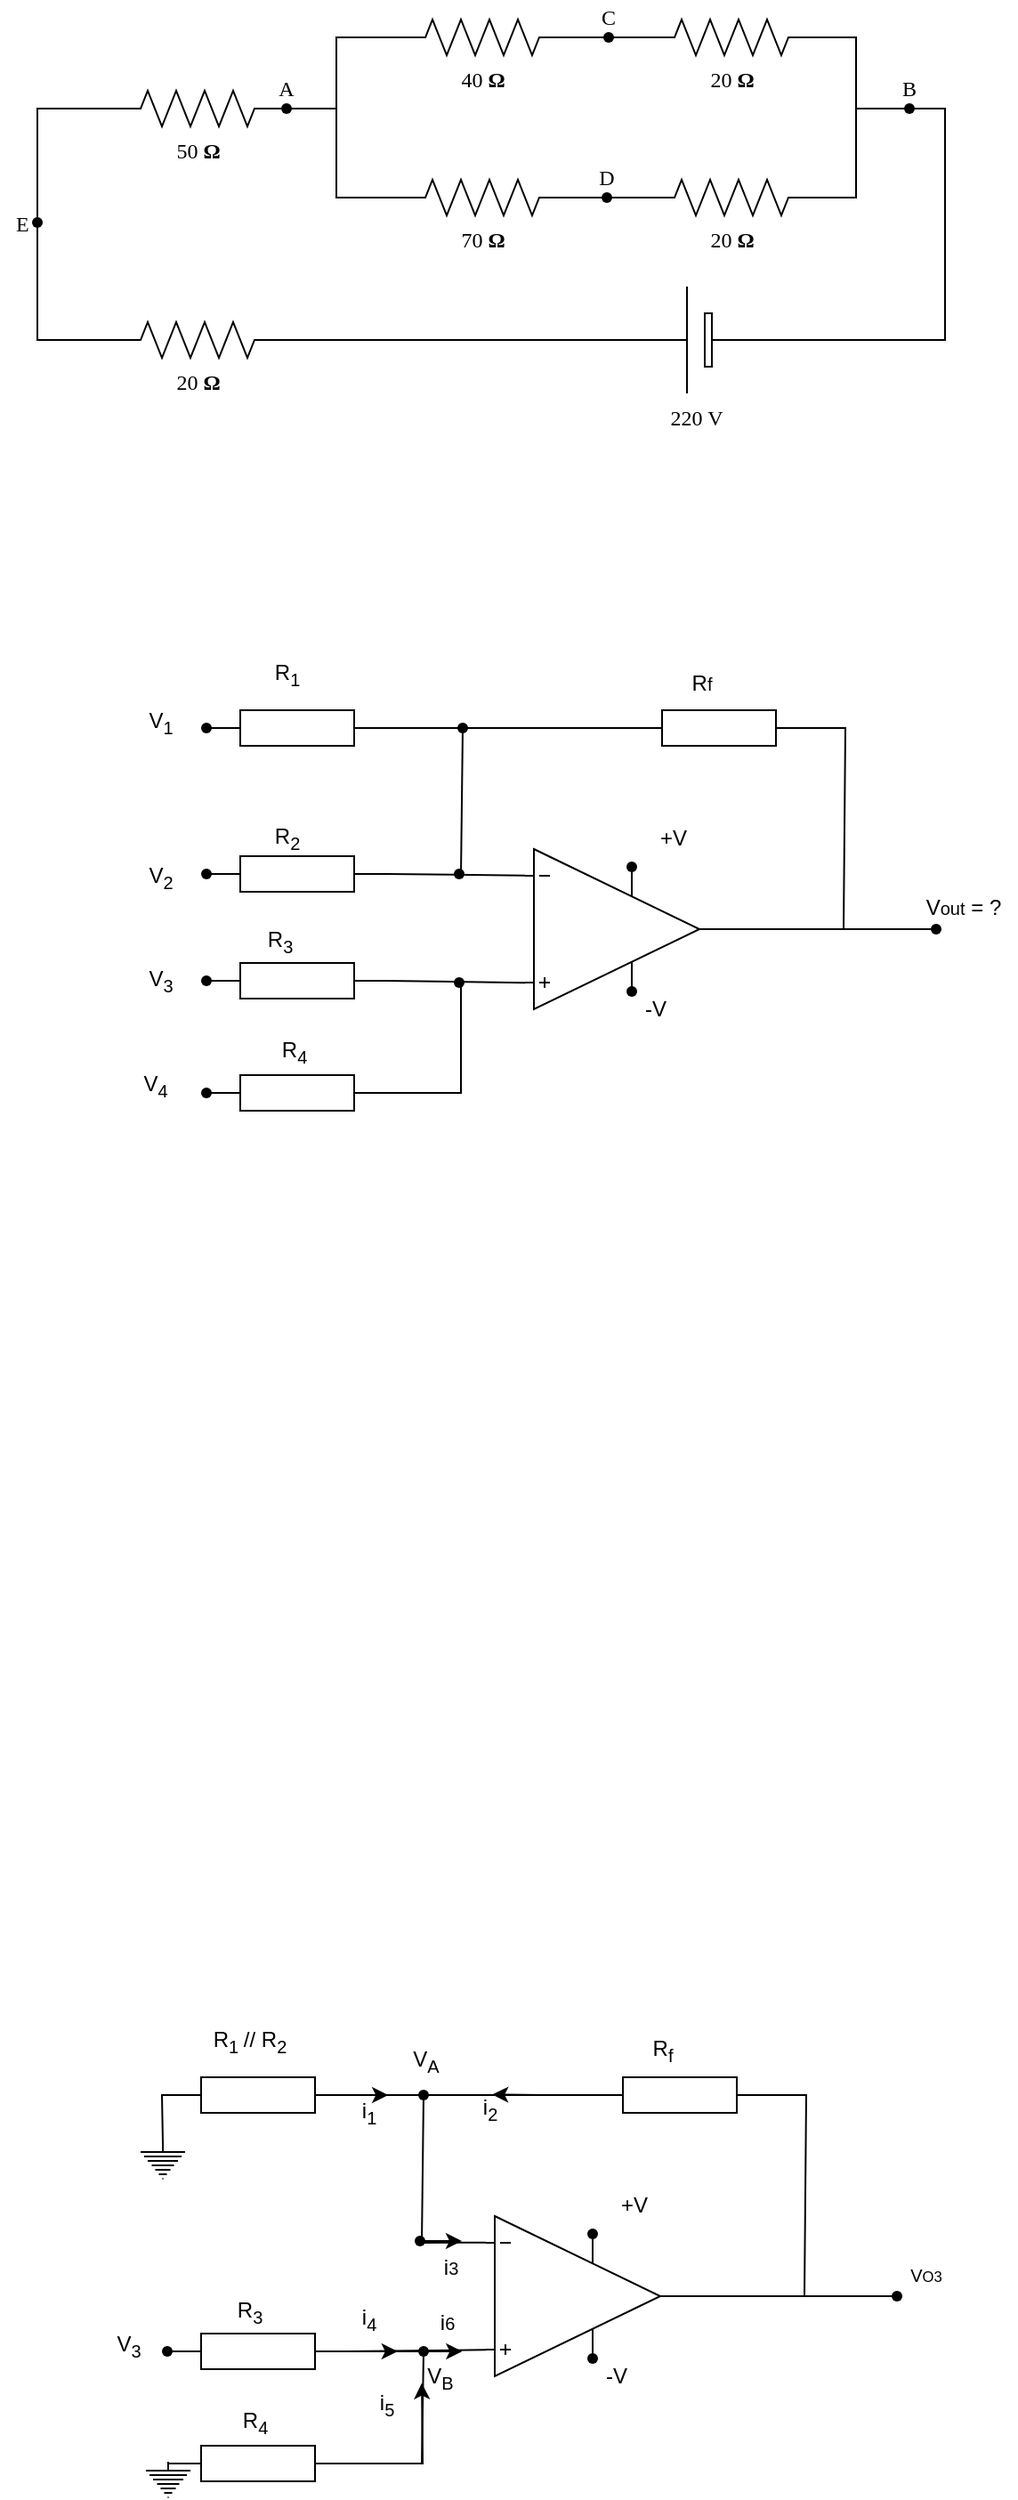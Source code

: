 <mxfile version="26.3.0">
  <diagram name="Page-1" id="7e0a89b8-554c-2b80-1dc8-d5c74ca68de4">
    <mxGraphModel dx="941" dy="585" grid="0" gridSize="10" guides="1" tooltips="1" connect="1" arrows="1" fold="1" page="0" pageScale="1" pageWidth="1100" pageHeight="850" background="none" math="0" shadow="0">
      <root>
        <mxCell id="0" />
        <mxCell id="1" parent="0" />
        <mxCell id="1cb643a89b7d889d-12" style="edgeStyle=orthogonalEdgeStyle;rounded=0;html=1;exitPerimeter=0;entryX=0;entryY=0.5;entryPerimeter=0;labelBackgroundColor=none;startArrow=none;startFill=0;startSize=5;endArrow=none;endFill=0;endSize=5;jettySize=auto;orthogonalLoop=1;strokeWidth=1;fontFamily=Verdana;fontSize=12;" parent="1" source="VuVPS5KJBOoQBnHny8Ev-2" target="1cb643a89b7d889d-2" edge="1">
          <mxGeometry relative="1" as="geometry" />
        </mxCell>
        <mxCell id="1cb643a89b7d889d-1" value="40&amp;nbsp;&lt;b&gt;Ω&lt;/b&gt;" style="verticalLabelPosition=bottom;shadow=0;dashed=0;align=center;html=1;verticalAlign=top;strokeWidth=1;shape=mxgraph.electrical.resistors.resistor_2;rounded=1;comic=0;labelBackgroundColor=none;fontFamily=Verdana;fontSize=12" parent="1" vertex="1">
          <mxGeometry x="322" y="120" width="100" height="20" as="geometry" />
        </mxCell>
        <mxCell id="1cb643a89b7d889d-15" style="edgeStyle=orthogonalEdgeStyle;rounded=0;html=1;exitX=1;exitY=0.5;exitPerimeter=0;labelBackgroundColor=none;startArrow=none;startFill=0;startSize=5;endArrow=none;endFill=0;endSize=5;jettySize=auto;orthogonalLoop=1;strokeWidth=1;fontFamily=Verdana;fontSize=12;" parent="1" source="1cb643a89b7d889d-2" target="VuVPS5KJBOoQBnHny8Ev-1" edge="1">
          <mxGeometry relative="1" as="geometry">
            <mxPoint x="612" y="170" as="targetPoint" />
            <Array as="points">
              <mxPoint x="582" y="130" />
              <mxPoint x="582" y="170" />
            </Array>
          </mxGeometry>
        </mxCell>
        <mxCell id="1cb643a89b7d889d-2" value="20&amp;nbsp;&lt;b&gt;Ω&lt;/b&gt;" style="verticalLabelPosition=bottom;shadow=0;dashed=0;align=center;html=1;verticalAlign=top;strokeWidth=1;shape=mxgraph.electrical.resistors.resistor_2;rounded=1;comic=0;labelBackgroundColor=none;fontFamily=Verdana;fontSize=12" parent="1" vertex="1">
          <mxGeometry x="462" y="120" width="100" height="20" as="geometry" />
        </mxCell>
        <mxCell id="1cb643a89b7d889d-13" style="edgeStyle=orthogonalEdgeStyle;rounded=0;html=1;exitX=1;exitY=0.5;exitPerimeter=0;labelBackgroundColor=none;startArrow=none;startFill=0;startSize=5;endArrow=none;endFill=0;endSize=5;jettySize=auto;orthogonalLoop=1;strokeWidth=1;fontFamily=Verdana;fontSize=12" parent="1" source="1cb643a89b7d889d-3" target="VuVPS5KJBOoQBnHny8Ev-8" edge="1">
          <mxGeometry relative="1" as="geometry" />
        </mxCell>
        <mxCell id="1cb643a89b7d889d-3" value="70&amp;nbsp;&lt;b&gt;Ω&lt;/b&gt;" style="verticalLabelPosition=bottom;shadow=0;dashed=0;align=center;html=1;verticalAlign=top;strokeWidth=1;shape=mxgraph.electrical.resistors.resistor_2;rounded=1;comic=0;labelBackgroundColor=none;fontFamily=Verdana;fontSize=12" parent="1" vertex="1">
          <mxGeometry x="322" y="210" width="100" height="20" as="geometry" />
        </mxCell>
        <mxCell id="1cb643a89b7d889d-14" style="edgeStyle=orthogonalEdgeStyle;rounded=0;html=1;exitX=1;exitY=0.5;exitPerimeter=0;labelBackgroundColor=none;startArrow=none;startFill=0;startSize=5;endArrow=none;endFill=0;endSize=5;jettySize=auto;orthogonalLoop=1;strokeWidth=1;fontFamily=Verdana;fontSize=12;" parent="1" source="1cb643a89b7d889d-4" target="VuVPS5KJBOoQBnHny8Ev-1" edge="1">
          <mxGeometry relative="1" as="geometry">
            <mxPoint x="670" y="180" as="targetPoint" />
            <Array as="points">
              <mxPoint x="582" y="220" />
              <mxPoint x="582" y="170" />
            </Array>
          </mxGeometry>
        </mxCell>
        <mxCell id="1cb643a89b7d889d-4" value="20&amp;nbsp;&lt;b&gt;Ω&lt;/b&gt;" style="verticalLabelPosition=bottom;shadow=0;dashed=0;align=center;html=1;verticalAlign=top;strokeWidth=1;shape=mxgraph.electrical.resistors.resistor_2;rounded=1;comic=0;labelBackgroundColor=none;fontFamily=Verdana;fontSize=12" parent="1" vertex="1">
          <mxGeometry x="462" y="210" width="100" height="20" as="geometry" />
        </mxCell>
        <mxCell id="1cb643a89b7d889d-10" style="edgeStyle=orthogonalEdgeStyle;rounded=0;html=1;entryX=0;entryY=0.5;entryPerimeter=0;labelBackgroundColor=none;startArrow=none;startFill=0;startSize=5;endArrow=none;endFill=0;endSize=5;jettySize=auto;orthogonalLoop=1;strokeWidth=1;fontFamily=Verdana;fontSize=12" parent="1" source="VuVPS5KJBOoQBnHny8Ev-4" target="1cb643a89b7d889d-1" edge="1">
          <mxGeometry relative="1" as="geometry">
            <Array as="points">
              <mxPoint x="290" y="170" />
              <mxPoint x="290" y="130" />
            </Array>
          </mxGeometry>
        </mxCell>
        <mxCell id="1cb643a89b7d889d-11" style="edgeStyle=orthogonalEdgeStyle;rounded=0;html=1;entryX=0;entryY=0.5;entryPerimeter=0;labelBackgroundColor=none;startArrow=none;startFill=0;startSize=5;endArrow=none;endFill=0;endSize=5;jettySize=auto;orthogonalLoop=1;strokeWidth=1;fontFamily=Verdana;fontSize=12;" parent="1" source="VuVPS5KJBOoQBnHny8Ev-4" target="1cb643a89b7d889d-3" edge="1">
          <mxGeometry relative="1" as="geometry">
            <Array as="points">
              <mxPoint x="290" y="170" />
              <mxPoint x="290" y="220" />
            </Array>
          </mxGeometry>
        </mxCell>
        <mxCell id="1cb643a89b7d889d-5" value="50&amp;nbsp;&lt;b&gt;Ω&lt;/b&gt;" style="verticalLabelPosition=bottom;shadow=0;dashed=0;align=center;html=1;verticalAlign=top;strokeWidth=1;shape=mxgraph.electrical.resistors.resistor_2;rounded=1;comic=0;labelBackgroundColor=none;fontFamily=Verdana;fontSize=12;" parent="1" vertex="1">
          <mxGeometry x="162" y="160" width="100" height="20" as="geometry" />
        </mxCell>
        <mxCell id="1cb643a89b7d889d-9" style="edgeStyle=orthogonalEdgeStyle;rounded=0;html=1;exitX=0;exitY=0.5;exitPerimeter=0;labelBackgroundColor=none;startArrow=none;startFill=0;startSize=5;endArrow=none;endFill=0;endSize=5;jettySize=auto;orthogonalLoop=1;strokeWidth=1;fontFamily=Verdana;fontSize=12" parent="1" source="1cb643a89b7d889d-6" target="VuVPS5KJBOoQBnHny8Ev-5" edge="1">
          <mxGeometry relative="1" as="geometry">
            <Array as="points">
              <mxPoint x="122" y="300" />
            </Array>
          </mxGeometry>
        </mxCell>
        <mxCell id="1cb643a89b7d889d-6" value="20&amp;nbsp;&lt;b&gt;Ω&lt;/b&gt;" style="verticalLabelPosition=bottom;shadow=0;dashed=0;align=center;html=1;verticalAlign=top;strokeWidth=1;shape=mxgraph.electrical.resistors.resistor_2;rounded=1;comic=0;labelBackgroundColor=none;fontFamily=Verdana;fontSize=12" parent="1" vertex="1">
          <mxGeometry x="162" y="290" width="100" height="20" as="geometry" />
        </mxCell>
        <mxCell id="1cb643a89b7d889d-8" style="edgeStyle=orthogonalEdgeStyle;rounded=0;html=1;exitX=1;exitY=0.5;exitPerimeter=0;entryX=1;entryY=0.5;entryPerimeter=0;labelBackgroundColor=none;startArrow=none;startFill=0;startSize=5;endArrow=none;endFill=0;endSize=5;jettySize=auto;orthogonalLoop=1;strokeWidth=1;fontFamily=Verdana;fontSize=12" parent="1" source="1cb643a89b7d889d-7" target="1cb643a89b7d889d-6" edge="1">
          <mxGeometry relative="1" as="geometry" />
        </mxCell>
        <mxCell id="1cb643a89b7d889d-16" style="edgeStyle=orthogonalEdgeStyle;rounded=0;html=1;exitX=0;exitY=0.5;exitPerimeter=0;labelBackgroundColor=none;startArrow=none;startFill=0;startSize=5;endArrow=none;endFill=0;endSize=5;jettySize=auto;orthogonalLoop=1;strokeWidth=1;fontFamily=Verdana;fontSize=12" parent="1" source="1cb643a89b7d889d-7" target="VuVPS5KJBOoQBnHny8Ev-1" edge="1">
          <mxGeometry relative="1" as="geometry">
            <mxPoint x="612" y="170" as="targetPoint" />
            <Array as="points">
              <mxPoint x="632" y="300" />
              <mxPoint x="632" y="170" />
            </Array>
          </mxGeometry>
        </mxCell>
        <mxCell id="1cb643a89b7d889d-7" value="220 V" style="verticalLabelPosition=bottom;shadow=0;dashed=0;align=center;fillColor=default;html=1;verticalAlign=top;strokeWidth=1;shape=mxgraph.electrical.miscellaneous.monocell_battery;rounded=1;comic=0;labelBackgroundColor=none;fontFamily=Verdana;fontSize=12;flipH=1;" parent="1" vertex="1">
          <mxGeometry x="442" y="270" width="100" height="60" as="geometry" />
        </mxCell>
        <mxCell id="VuVPS5KJBOoQBnHny8Ev-1" value="B" style="shape=waypoint;sketch=0;fillStyle=solid;size=6;pointerEvents=1;points=[];fillColor=none;resizable=0;rotatable=0;perimeter=centerPerimeter;snapToPoint=1;verticalAlign=top;spacingBottom=0;spacingTop=-5;fontFamily=Verdana;fontSize=12;" parent="1" vertex="1">
          <mxGeometry x="592" y="150" width="40" height="40" as="geometry" />
        </mxCell>
        <mxCell id="VuVPS5KJBOoQBnHny8Ev-2" value="C" style="shape=waypoint;sketch=0;fillStyle=solid;size=6;pointerEvents=1;points=[];fillColor=none;resizable=0;rotatable=0;perimeter=centerPerimeter;snapToPoint=1;verticalAlign=top;spacingBottom=0;spacingTop=-5;fontFamily=Verdana;fontSize=12;" parent="1" vertex="1">
          <mxGeometry x="423" y="110" width="40" height="40" as="geometry" />
        </mxCell>
        <mxCell id="VuVPS5KJBOoQBnHny8Ev-3" value="" style="edgeStyle=orthogonalEdgeStyle;rounded=0;html=1;exitX=1;exitY=0.5;exitPerimeter=0;entryPerimeter=0;labelBackgroundColor=none;startArrow=none;startFill=0;startSize=5;endArrow=none;endFill=0;endSize=5;jettySize=auto;orthogonalLoop=1;strokeWidth=1;fontFamily=Verdana;fontSize=12;" parent="1" source="1cb643a89b7d889d-1" target="VuVPS5KJBOoQBnHny8Ev-2" edge="1">
          <mxGeometry relative="1" as="geometry">
            <mxPoint x="422" y="130.0" as="sourcePoint" />
            <mxPoint x="462" y="130.0" as="targetPoint" />
          </mxGeometry>
        </mxCell>
        <mxCell id="VuVPS5KJBOoQBnHny8Ev-4" value="A" style="shape=waypoint;sketch=0;fillStyle=solid;size=6;pointerEvents=1;points=[];fillColor=none;resizable=0;rotatable=0;perimeter=centerPerimeter;snapToPoint=1;verticalAlign=top;spacingBottom=0;spacingTop=-5;fontFamily=Verdana;fontSize=12;" parent="1" vertex="1">
          <mxGeometry x="242" y="150" width="40" height="40" as="geometry" />
        </mxCell>
        <mxCell id="VuVPS5KJBOoQBnHny8Ev-5" value="E" style="shape=waypoint;sketch=0;fillStyle=solid;size=6;pointerEvents=1;points=[];fillColor=none;resizable=0;rotatable=0;perimeter=centerPerimeter;snapToPoint=1;verticalAlign=middle;spacingBottom=0;spacingTop=0;fontFamily=Verdana;fontSize=12;labelPosition=center;verticalLabelPosition=middle;align=left;spacingRight=0;spacingLeft=6;" parent="1" vertex="1">
          <mxGeometry x="102" y="214" width="40" height="40" as="geometry" />
        </mxCell>
        <mxCell id="VuVPS5KJBOoQBnHny8Ev-7" style="edgeStyle=orthogonalEdgeStyle;rounded=0;html=1;labelBackgroundColor=none;startArrow=none;startFill=0;startSize=5;endArrow=none;endFill=0;endSize=5;jettySize=auto;orthogonalLoop=1;strokeWidth=1;fontFamily=Verdana;fontSize=12;entryX=0;entryY=0.5;entryDx=0;entryDy=0;entryPerimeter=0;" parent="1" source="VuVPS5KJBOoQBnHny8Ev-5" target="1cb643a89b7d889d-5" edge="1">
          <mxGeometry relative="1" as="geometry">
            <Array as="points">
              <mxPoint x="122" y="170" />
            </Array>
            <mxPoint x="172" y="310" as="sourcePoint" />
            <mxPoint x="132" y="244" as="targetPoint" />
          </mxGeometry>
        </mxCell>
        <mxCell id="VuVPS5KJBOoQBnHny8Ev-8" value="D" style="shape=waypoint;sketch=0;fillStyle=solid;size=6;pointerEvents=1;points=[];fillColor=none;resizable=0;rotatable=0;perimeter=centerPerimeter;snapToPoint=1;verticalAlign=top;spacingBottom=0;spacingTop=-5;fontFamily=Verdana;fontSize=12;" parent="1" vertex="1">
          <mxGeometry x="422" y="200" width="40" height="40" as="geometry" />
        </mxCell>
        <mxCell id="VuVPS5KJBOoQBnHny8Ev-9" style="edgeStyle=orthogonalEdgeStyle;rounded=0;html=1;labelBackgroundColor=none;startArrow=none;startFill=0;startSize=5;endArrow=none;endFill=0;endSize=5;jettySize=auto;orthogonalLoop=1;strokeWidth=1;fontFamily=Verdana;fontSize=12;entryX=0;entryY=0.5;entryDx=0;entryDy=0;entryPerimeter=0;" parent="1" source="VuVPS5KJBOoQBnHny8Ev-8" target="1cb643a89b7d889d-4" edge="1">
          <mxGeometry relative="1" as="geometry">
            <mxPoint x="432" y="230" as="sourcePoint" />
            <mxPoint x="452" y="230" as="targetPoint" />
          </mxGeometry>
        </mxCell>
        <mxCell id="KGY5gW-zkbdIdpT6fxeh-1" value="" style="pointerEvents=1;verticalLabelPosition=bottom;shadow=0;dashed=0;align=center;html=1;verticalAlign=top;shape=mxgraph.electrical.resistors.resistor_1;" vertex="1" parent="1">
          <mxGeometry x="218" y="508" width="100" height="20" as="geometry" />
        </mxCell>
        <mxCell id="KGY5gW-zkbdIdpT6fxeh-2" value="" style="pointerEvents=1;verticalLabelPosition=bottom;shadow=0;dashed=0;align=center;html=1;verticalAlign=top;shape=mxgraph.electrical.resistors.resistor_1;" vertex="1" parent="1">
          <mxGeometry x="455" y="508" width="100" height="20" as="geometry" />
        </mxCell>
        <mxCell id="KGY5gW-zkbdIdpT6fxeh-3" value="" style="pointerEvents=1;verticalLabelPosition=bottom;shadow=0;dashed=0;align=center;html=1;verticalAlign=top;shape=mxgraph.electrical.resistors.resistor_1;" vertex="1" parent="1">
          <mxGeometry x="218" y="590" width="100" height="20" as="geometry" />
        </mxCell>
        <mxCell id="KGY5gW-zkbdIdpT6fxeh-4" value="" style="pointerEvents=1;verticalLabelPosition=bottom;shadow=0;dashed=0;align=center;html=1;verticalAlign=top;shape=mxgraph.electrical.resistors.resistor_1;" vertex="1" parent="1">
          <mxGeometry x="218" y="650" width="100" height="20" as="geometry" />
        </mxCell>
        <mxCell id="KGY5gW-zkbdIdpT6fxeh-5" value="" style="pointerEvents=1;verticalLabelPosition=bottom;shadow=0;dashed=0;align=center;html=1;verticalAlign=top;shape=mxgraph.electrical.resistors.resistor_1;" vertex="1" parent="1">
          <mxGeometry x="218" y="713" width="100" height="20" as="geometry" />
        </mxCell>
        <mxCell id="KGY5gW-zkbdIdpT6fxeh-6" value="" style="verticalLabelPosition=bottom;shadow=0;dashed=0;align=center;html=1;verticalAlign=top;shape=mxgraph.electrical.abstract.operational_amp_1;" vertex="1" parent="1">
          <mxGeometry x="396" y="586" width="98" height="90" as="geometry" />
        </mxCell>
        <mxCell id="KGY5gW-zkbdIdpT6fxeh-13" value="" style="endArrow=none;html=1;rounded=0;entryX=0;entryY=0.5;entryDx=0;entryDy=0;entryPerimeter=0;exitX=1;exitY=0.5;exitDx=0;exitDy=0;exitPerimeter=0;" edge="1" parent="1" source="KGY5gW-zkbdIdpT6fxeh-6">
          <mxGeometry width="50" height="50" relative="1" as="geometry">
            <mxPoint x="494" y="633" as="sourcePoint" />
            <mxPoint x="625" y="631" as="targetPoint" />
          </mxGeometry>
        </mxCell>
        <mxCell id="KGY5gW-zkbdIdpT6fxeh-14" value="" style="endArrow=none;html=1;rounded=0;exitX=1;exitY=0.5;exitDx=0;exitDy=0;exitPerimeter=0;" edge="1" parent="1" source="KGY5gW-zkbdIdpT6fxeh-2">
          <mxGeometry width="50" height="50" relative="1" as="geometry">
            <mxPoint x="537" y="496" as="sourcePoint" />
            <mxPoint x="575" y="631" as="targetPoint" />
            <Array as="points">
              <mxPoint x="576" y="518" />
            </Array>
          </mxGeometry>
        </mxCell>
        <mxCell id="KGY5gW-zkbdIdpT6fxeh-15" value="" style="endArrow=none;html=1;rounded=0;entryX=0;entryY=0.165;entryDx=0;entryDy=0;entryPerimeter=0;exitX=1;exitY=0.5;exitDx=0;exitDy=0;exitPerimeter=0;" edge="1" parent="1" source="KGY5gW-zkbdIdpT6fxeh-3" target="KGY5gW-zkbdIdpT6fxeh-6">
          <mxGeometry width="50" height="50" relative="1" as="geometry">
            <mxPoint x="298" y="631" as="sourcePoint" />
            <mxPoint x="348" y="581" as="targetPoint" />
          </mxGeometry>
        </mxCell>
        <mxCell id="KGY5gW-zkbdIdpT6fxeh-16" value="" style="endArrow=none;html=1;rounded=0;exitX=1;exitY=0.5;exitDx=0;exitDy=0;exitPerimeter=0;entryX=0;entryY=0.5;entryDx=0;entryDy=0;entryPerimeter=0;" edge="1" parent="1" source="KGY5gW-zkbdIdpT6fxeh-1" target="KGY5gW-zkbdIdpT6fxeh-2">
          <mxGeometry width="50" height="50" relative="1" as="geometry">
            <mxPoint x="338" y="515" as="sourcePoint" />
            <mxPoint x="388" y="465" as="targetPoint" />
          </mxGeometry>
        </mxCell>
        <mxCell id="KGY5gW-zkbdIdpT6fxeh-20" value="" style="endArrow=none;html=1;rounded=0;" edge="1" parent="1">
          <mxGeometry width="50" height="50" relative="1" as="geometry">
            <mxPoint x="360" y="601" as="sourcePoint" />
            <mxPoint x="361" y="518" as="targetPoint" />
          </mxGeometry>
        </mxCell>
        <mxCell id="KGY5gW-zkbdIdpT6fxeh-21" value="" style="endArrow=none;html=1;rounded=0;entryX=0;entryY=0.835;entryDx=0;entryDy=0;entryPerimeter=0;exitX=1;exitY=0.5;exitDx=0;exitDy=0;exitPerimeter=0;" edge="1" parent="1" source="KGY5gW-zkbdIdpT6fxeh-4" target="KGY5gW-zkbdIdpT6fxeh-6">
          <mxGeometry width="50" height="50" relative="1" as="geometry">
            <mxPoint x="314" y="703" as="sourcePoint" />
            <mxPoint x="364" y="653" as="targetPoint" />
          </mxGeometry>
        </mxCell>
        <mxCell id="KGY5gW-zkbdIdpT6fxeh-22" value="" style="shape=waypoint;sketch=0;fillStyle=solid;size=6;pointerEvents=1;points=[];fillColor=none;resizable=0;rotatable=0;perimeter=centerPerimeter;snapToPoint=1;" vertex="1" parent="1">
          <mxGeometry x="617" y="621" width="20" height="20" as="geometry" />
        </mxCell>
        <mxCell id="KGY5gW-zkbdIdpT6fxeh-23" value="" style="shape=waypoint;sketch=0;fillStyle=solid;size=6;pointerEvents=1;points=[];fillColor=none;resizable=0;rotatable=0;perimeter=centerPerimeter;snapToPoint=1;" vertex="1" parent="1">
          <mxGeometry x="207" y="713" width="20" height="20" as="geometry" />
        </mxCell>
        <mxCell id="KGY5gW-zkbdIdpT6fxeh-24" value="" style="shape=waypoint;sketch=0;fillStyle=solid;size=6;pointerEvents=1;points=[];fillColor=none;resizable=0;rotatable=0;perimeter=centerPerimeter;snapToPoint=1;" vertex="1" parent="1">
          <mxGeometry x="207" y="650" width="20" height="20" as="geometry" />
        </mxCell>
        <mxCell id="KGY5gW-zkbdIdpT6fxeh-25" value="" style="shape=waypoint;sketch=0;fillStyle=solid;size=6;pointerEvents=1;points=[];fillColor=none;resizable=0;rotatable=0;perimeter=centerPerimeter;snapToPoint=1;" vertex="1" parent="1">
          <mxGeometry x="207" y="590" width="20" height="20" as="geometry" />
        </mxCell>
        <mxCell id="KGY5gW-zkbdIdpT6fxeh-26" value="" style="shape=waypoint;sketch=0;fillStyle=solid;size=6;pointerEvents=1;points=[];fillColor=none;resizable=0;rotatable=0;perimeter=centerPerimeter;snapToPoint=1;" vertex="1" parent="1">
          <mxGeometry x="207" y="508" width="20" height="20" as="geometry" />
        </mxCell>
        <mxCell id="KGY5gW-zkbdIdpT6fxeh-28" value="" style="endArrow=none;html=1;rounded=0;exitX=1;exitY=0.5;exitDx=0;exitDy=0;exitPerimeter=0;" edge="1" parent="1" source="KGY5gW-zkbdIdpT6fxeh-5">
          <mxGeometry width="50" height="50" relative="1" as="geometry">
            <mxPoint x="328" y="758" as="sourcePoint" />
            <mxPoint x="360" y="661" as="targetPoint" />
            <Array as="points">
              <mxPoint x="360" y="723" />
            </Array>
          </mxGeometry>
        </mxCell>
        <mxCell id="KGY5gW-zkbdIdpT6fxeh-29" value="" style="shape=waypoint;sketch=0;fillStyle=solid;size=6;pointerEvents=1;points=[];fillColor=none;resizable=0;rotatable=0;perimeter=centerPerimeter;snapToPoint=1;" vertex="1" parent="1">
          <mxGeometry x="446" y="586" width="20" height="20" as="geometry" />
        </mxCell>
        <mxCell id="KGY5gW-zkbdIdpT6fxeh-30" value="" style="shape=waypoint;sketch=0;fillStyle=solid;size=6;pointerEvents=1;points=[];fillColor=none;resizable=0;rotatable=0;perimeter=centerPerimeter;snapToPoint=1;" vertex="1" parent="1">
          <mxGeometry x="446" y="656" width="20" height="20" as="geometry" />
        </mxCell>
        <mxCell id="KGY5gW-zkbdIdpT6fxeh-31" value="+V" style="text;html=1;align=center;verticalAlign=middle;resizable=0;points=[];autosize=1;strokeColor=none;fillColor=none;" vertex="1" parent="1">
          <mxGeometry x="462" y="567" width="33" height="26" as="geometry" />
        </mxCell>
        <mxCell id="KGY5gW-zkbdIdpT6fxeh-32" value="-V" style="text;html=1;align=center;verticalAlign=middle;resizable=0;points=[];autosize=1;strokeColor=none;fillColor=none;" vertex="1" parent="1">
          <mxGeometry x="454" y="663" width="30" height="26" as="geometry" />
        </mxCell>
        <mxCell id="KGY5gW-zkbdIdpT6fxeh-33" value="V&lt;span style=&quot;font-size: 10px;&quot;&gt;out&lt;/span&gt;&amp;nbsp;= ?" style="text;html=1;align=center;verticalAlign=middle;resizable=0;points=[];autosize=1;strokeColor=none;fillColor=none;" vertex="1" parent="1">
          <mxGeometry x="612" y="606" width="60" height="26" as="geometry" />
        </mxCell>
        <mxCell id="KGY5gW-zkbdIdpT6fxeh-34" value="V&lt;sub&gt;1&lt;/sub&gt;" style="text;html=1;align=center;verticalAlign=middle;resizable=0;points=[];autosize=1;strokeColor=none;fillColor=none;" vertex="1" parent="1">
          <mxGeometry x="175" y="500" width="32" height="30" as="geometry" />
        </mxCell>
        <mxCell id="KGY5gW-zkbdIdpT6fxeh-35" value="V&lt;sub&gt;2&lt;/sub&gt;" style="text;html=1;align=center;verticalAlign=middle;resizable=0;points=[];autosize=1;strokeColor=none;fillColor=none;" vertex="1" parent="1">
          <mxGeometry x="175" y="587" width="32" height="30" as="geometry" />
        </mxCell>
        <mxCell id="KGY5gW-zkbdIdpT6fxeh-36" value="V&lt;sub&gt;3&lt;/sub&gt;" style="text;html=1;align=center;verticalAlign=middle;resizable=0;points=[];autosize=1;strokeColor=none;fillColor=none;" vertex="1" parent="1">
          <mxGeometry x="175" y="645" width="32" height="30" as="geometry" />
        </mxCell>
        <mxCell id="KGY5gW-zkbdIdpT6fxeh-37" value="V&lt;sub&gt;4&lt;/sub&gt;" style="text;html=1;align=center;verticalAlign=middle;resizable=0;points=[];autosize=1;strokeColor=none;fillColor=none;" vertex="1" parent="1">
          <mxGeometry x="172" y="704" width="32" height="30" as="geometry" />
        </mxCell>
        <mxCell id="KGY5gW-zkbdIdpT6fxeh-38" value="R&lt;sub&gt;1&lt;/sub&gt;" style="text;html=1;align=center;verticalAlign=middle;resizable=0;points=[];autosize=1;strokeColor=none;fillColor=none;" vertex="1" parent="1">
          <mxGeometry x="246" y="473" width="32" height="30" as="geometry" />
        </mxCell>
        <mxCell id="KGY5gW-zkbdIdpT6fxeh-39" value="R&lt;sub&gt;2&lt;/sub&gt;" style="text;html=1;align=center;verticalAlign=middle;resizable=0;points=[];autosize=1;strokeColor=none;fillColor=none;" vertex="1" parent="1">
          <mxGeometry x="246" y="565" width="32" height="30" as="geometry" />
        </mxCell>
        <mxCell id="KGY5gW-zkbdIdpT6fxeh-40" value="R&lt;sub&gt;3&lt;/sub&gt;" style="text;html=1;align=center;verticalAlign=middle;resizable=0;points=[];autosize=1;strokeColor=none;fillColor=none;" vertex="1" parent="1">
          <mxGeometry x="242" y="623" width="32" height="30" as="geometry" />
        </mxCell>
        <mxCell id="KGY5gW-zkbdIdpT6fxeh-41" value="R&lt;sub&gt;4&lt;/sub&gt;" style="text;html=1;align=center;verticalAlign=middle;resizable=0;points=[];autosize=1;strokeColor=none;fillColor=none;" vertex="1" parent="1">
          <mxGeometry x="250" y="685" width="32" height="30" as="geometry" />
        </mxCell>
        <mxCell id="KGY5gW-zkbdIdpT6fxeh-42" value="R&lt;span style=&quot;font-size: 10px;&quot;&gt;f&lt;/span&gt;" style="text;html=1;align=center;verticalAlign=middle;resizable=0;points=[];autosize=1;strokeColor=none;fillColor=none;" vertex="1" parent="1">
          <mxGeometry x="480" y="480" width="29" height="26" as="geometry" />
        </mxCell>
        <mxCell id="KGY5gW-zkbdIdpT6fxeh-43" value="" style="shape=waypoint;sketch=0;fillStyle=solid;size=6;pointerEvents=1;points=[];fillColor=none;resizable=0;rotatable=0;perimeter=centerPerimeter;snapToPoint=1;" vertex="1" parent="1">
          <mxGeometry x="351" y="508" width="20" height="20" as="geometry" />
        </mxCell>
        <mxCell id="KGY5gW-zkbdIdpT6fxeh-44" value="" style="shape=waypoint;sketch=0;fillStyle=solid;size=6;pointerEvents=1;points=[];fillColor=none;resizable=0;rotatable=0;perimeter=centerPerimeter;snapToPoint=1;" vertex="1" parent="1">
          <mxGeometry x="349" y="590" width="20" height="20" as="geometry" />
        </mxCell>
        <mxCell id="KGY5gW-zkbdIdpT6fxeh-45" value="" style="shape=waypoint;sketch=0;fillStyle=solid;size=6;pointerEvents=1;points=[];fillColor=none;resizable=0;rotatable=0;perimeter=centerPerimeter;snapToPoint=1;" vertex="1" parent="1">
          <mxGeometry x="349" y="651" width="20" height="20" as="geometry" />
        </mxCell>
        <mxCell id="KGY5gW-zkbdIdpT6fxeh-86" style="edgeStyle=orthogonalEdgeStyle;rounded=0;orthogonalLoop=1;jettySize=auto;html=1;exitX=1;exitY=0.5;exitDx=0;exitDy=0;exitPerimeter=0;" edge="1" parent="1" source="KGY5gW-zkbdIdpT6fxeh-46">
          <mxGeometry relative="1" as="geometry">
            <mxPoint x="319.103" y="1285.724" as="targetPoint" />
          </mxGeometry>
        </mxCell>
        <mxCell id="KGY5gW-zkbdIdpT6fxeh-46" value="" style="pointerEvents=1;verticalLabelPosition=bottom;shadow=0;dashed=0;align=center;html=1;verticalAlign=top;shape=mxgraph.electrical.resistors.resistor_1;" vertex="1" parent="1">
          <mxGeometry x="196" y="1276" width="100" height="20" as="geometry" />
        </mxCell>
        <mxCell id="KGY5gW-zkbdIdpT6fxeh-87" style="edgeStyle=orthogonalEdgeStyle;rounded=0;orthogonalLoop=1;jettySize=auto;html=1;exitX=0;exitY=0.5;exitDx=0;exitDy=0;exitPerimeter=0;" edge="1" parent="1" source="KGY5gW-zkbdIdpT6fxeh-47">
          <mxGeometry relative="1" as="geometry">
            <mxPoint x="377.586" y="1285.724" as="targetPoint" />
          </mxGeometry>
        </mxCell>
        <mxCell id="KGY5gW-zkbdIdpT6fxeh-47" value="" style="pointerEvents=1;verticalLabelPosition=bottom;shadow=0;dashed=0;align=center;html=1;verticalAlign=top;shape=mxgraph.electrical.resistors.resistor_1;" vertex="1" parent="1">
          <mxGeometry x="433" y="1276" width="100" height="20" as="geometry" />
        </mxCell>
        <mxCell id="KGY5gW-zkbdIdpT6fxeh-88" style="edgeStyle=orthogonalEdgeStyle;rounded=0;orthogonalLoop=1;jettySize=auto;html=1;" edge="1" parent="1" source="KGY5gW-zkbdIdpT6fxeh-79">
          <mxGeometry relative="1" as="geometry">
            <mxPoint x="360.483" y="1367.793" as="targetPoint" />
            <mxPoint x="296" y="1368" as="sourcePoint" />
          </mxGeometry>
        </mxCell>
        <mxCell id="KGY5gW-zkbdIdpT6fxeh-51" value="" style="verticalLabelPosition=bottom;shadow=0;dashed=0;align=center;html=1;verticalAlign=top;shape=mxgraph.electrical.abstract.operational_amp_1;" vertex="1" parent="1">
          <mxGeometry x="374" y="1354" width="98" height="90" as="geometry" />
        </mxCell>
        <mxCell id="KGY5gW-zkbdIdpT6fxeh-52" value="" style="endArrow=none;html=1;rounded=0;entryX=0;entryY=0.5;entryDx=0;entryDy=0;entryPerimeter=0;exitX=1;exitY=0.5;exitDx=0;exitDy=0;exitPerimeter=0;" edge="1" parent="1" source="KGY5gW-zkbdIdpT6fxeh-51">
          <mxGeometry width="50" height="50" relative="1" as="geometry">
            <mxPoint x="472" y="1401" as="sourcePoint" />
            <mxPoint x="603" y="1399" as="targetPoint" />
          </mxGeometry>
        </mxCell>
        <mxCell id="KGY5gW-zkbdIdpT6fxeh-53" value="" style="endArrow=none;html=1;rounded=0;exitX=1;exitY=0.5;exitDx=0;exitDy=0;exitPerimeter=0;" edge="1" parent="1" source="KGY5gW-zkbdIdpT6fxeh-47">
          <mxGeometry width="50" height="50" relative="1" as="geometry">
            <mxPoint x="515" y="1264" as="sourcePoint" />
            <mxPoint x="553" y="1399" as="targetPoint" />
            <Array as="points">
              <mxPoint x="554" y="1286" />
            </Array>
          </mxGeometry>
        </mxCell>
        <mxCell id="KGY5gW-zkbdIdpT6fxeh-54" value="" style="endArrow=none;html=1;rounded=0;entryX=0;entryY=0.165;entryDx=0;entryDy=0;entryPerimeter=0;" edge="1" parent="1" target="KGY5gW-zkbdIdpT6fxeh-51">
          <mxGeometry width="50" height="50" relative="1" as="geometry">
            <mxPoint x="337" y="1369" as="sourcePoint" />
            <mxPoint x="326" y="1349" as="targetPoint" />
          </mxGeometry>
        </mxCell>
        <mxCell id="KGY5gW-zkbdIdpT6fxeh-55" value="" style="endArrow=none;html=1;rounded=0;exitX=1;exitY=0.5;exitDx=0;exitDy=0;exitPerimeter=0;entryX=0;entryY=0.5;entryDx=0;entryDy=0;entryPerimeter=0;" edge="1" parent="1" source="KGY5gW-zkbdIdpT6fxeh-46" target="KGY5gW-zkbdIdpT6fxeh-47">
          <mxGeometry width="50" height="50" relative="1" as="geometry">
            <mxPoint x="316" y="1283" as="sourcePoint" />
            <mxPoint x="366" y="1233" as="targetPoint" />
          </mxGeometry>
        </mxCell>
        <mxCell id="KGY5gW-zkbdIdpT6fxeh-56" value="" style="endArrow=none;html=1;rounded=0;" edge="1" parent="1">
          <mxGeometry width="50" height="50" relative="1" as="geometry">
            <mxPoint x="338" y="1369" as="sourcePoint" />
            <mxPoint x="339" y="1286" as="targetPoint" />
          </mxGeometry>
        </mxCell>
        <mxCell id="KGY5gW-zkbdIdpT6fxeh-58" value="" style="shape=waypoint;sketch=0;fillStyle=solid;size=6;pointerEvents=1;points=[];fillColor=none;resizable=0;rotatable=0;perimeter=centerPerimeter;snapToPoint=1;" vertex="1" parent="1">
          <mxGeometry x="595" y="1389" width="20" height="20" as="geometry" />
        </mxCell>
        <mxCell id="KGY5gW-zkbdIdpT6fxeh-64" value="" style="shape=waypoint;sketch=0;fillStyle=solid;size=6;pointerEvents=1;points=[];fillColor=none;resizable=0;rotatable=0;perimeter=centerPerimeter;snapToPoint=1;" vertex="1" parent="1">
          <mxGeometry x="424" y="1354" width="20" height="20" as="geometry" />
        </mxCell>
        <mxCell id="KGY5gW-zkbdIdpT6fxeh-65" value="" style="shape=waypoint;sketch=0;fillStyle=solid;size=6;pointerEvents=1;points=[];fillColor=none;resizable=0;rotatable=0;perimeter=centerPerimeter;snapToPoint=1;" vertex="1" parent="1">
          <mxGeometry x="424" y="1424" width="20" height="20" as="geometry" />
        </mxCell>
        <mxCell id="KGY5gW-zkbdIdpT6fxeh-66" value="+V" style="text;html=1;align=center;verticalAlign=middle;resizable=0;points=[];autosize=1;strokeColor=none;fillColor=none;" vertex="1" parent="1">
          <mxGeometry x="440" y="1335" width="33" height="26" as="geometry" />
        </mxCell>
        <mxCell id="KGY5gW-zkbdIdpT6fxeh-67" value="-V" style="text;html=1;align=center;verticalAlign=middle;resizable=0;points=[];autosize=1;strokeColor=none;fillColor=none;" vertex="1" parent="1">
          <mxGeometry x="432" y="1431" width="30" height="26" as="geometry" />
        </mxCell>
        <mxCell id="KGY5gW-zkbdIdpT6fxeh-68" value="&lt;span style=&quot;font-size: 10px;&quot;&gt;V&lt;/span&gt;&lt;span style=&quot;font-size: 8.333px;&quot;&gt;O3&lt;/span&gt;" style="text;html=1;align=center;verticalAlign=middle;resizable=0;points=[];autosize=1;strokeColor=none;fillColor=none;" vertex="1" parent="1">
          <mxGeometry x="603" y="1374" width="36" height="26" as="geometry" />
        </mxCell>
        <mxCell id="KGY5gW-zkbdIdpT6fxeh-73" value="R&lt;sub&gt;1 &lt;/sub&gt;// R&lt;sub&gt;2&lt;/sub&gt;" style="text;html=1;align=center;verticalAlign=middle;resizable=0;points=[];autosize=1;strokeColor=none;fillColor=none;" vertex="1" parent="1">
          <mxGeometry x="211" y="1241" width="59" height="30" as="geometry" />
        </mxCell>
        <mxCell id="KGY5gW-zkbdIdpT6fxeh-77" value="R&lt;sub&gt;f&lt;/sub&gt;" style="text;html=1;align=center;verticalAlign=middle;resizable=0;points=[];autosize=1;strokeColor=none;fillColor=none;" vertex="1" parent="1">
          <mxGeometry x="458" y="1246" width="29" height="30" as="geometry" />
        </mxCell>
        <mxCell id="KGY5gW-zkbdIdpT6fxeh-78" value="" style="shape=waypoint;sketch=0;fillStyle=solid;size=6;pointerEvents=1;points=[];fillColor=none;resizable=0;rotatable=0;perimeter=centerPerimeter;snapToPoint=1;" vertex="1" parent="1">
          <mxGeometry x="329" y="1276" width="20" height="20" as="geometry" />
        </mxCell>
        <mxCell id="KGY5gW-zkbdIdpT6fxeh-79" value="" style="shape=waypoint;sketch=0;fillStyle=solid;size=6;pointerEvents=1;points=[];fillColor=none;resizable=0;rotatable=0;perimeter=centerPerimeter;snapToPoint=1;" vertex="1" parent="1">
          <mxGeometry x="327" y="1358" width="20" height="20" as="geometry" />
        </mxCell>
        <mxCell id="KGY5gW-zkbdIdpT6fxeh-83" value="" style="endArrow=none;html=1;rounded=0;entryX=0;entryY=0.5;entryDx=0;entryDy=0;entryPerimeter=0;exitX=0.5;exitY=0;exitDx=0;exitDy=0;exitPerimeter=0;" edge="1" parent="1" source="KGY5gW-zkbdIdpT6fxeh-84">
          <mxGeometry width="50" height="50" relative="1" as="geometry">
            <mxPoint x="192" y="1310" as="sourcePoint" />
            <mxPoint x="196" y="1286" as="targetPoint" />
            <Array as="points">
              <mxPoint x="192" y="1286" />
            </Array>
          </mxGeometry>
        </mxCell>
        <mxCell id="KGY5gW-zkbdIdpT6fxeh-84" value="" style="pointerEvents=1;verticalLabelPosition=bottom;shadow=0;dashed=0;align=center;html=1;verticalAlign=top;shape=mxgraph.electrical.signal_sources.protective_earth;" vertex="1" parent="1">
          <mxGeometry x="180" y="1313" width="25" height="20" as="geometry" />
        </mxCell>
        <mxCell id="KGY5gW-zkbdIdpT6fxeh-89" value="V&lt;sub&gt;A&lt;/sub&gt;" style="text;html=1;align=center;verticalAlign=middle;resizable=0;points=[];autosize=1;strokeColor=none;fillColor=none;" vertex="1" parent="1">
          <mxGeometry x="323" y="1252" width="33" height="30" as="geometry" />
        </mxCell>
        <mxCell id="KGY5gW-zkbdIdpT6fxeh-90" value="i&lt;sub&gt;1&lt;/sub&gt;" style="text;html=1;align=center;verticalAlign=middle;resizable=0;points=[];autosize=1;strokeColor=none;fillColor=none;" vertex="1" parent="1">
          <mxGeometry x="295" y="1281" width="26" height="30" as="geometry" />
        </mxCell>
        <mxCell id="KGY5gW-zkbdIdpT6fxeh-91" value="i&lt;sub&gt;2&lt;/sub&gt;" style="text;html=1;align=center;verticalAlign=middle;resizable=0;points=[];autosize=1;strokeColor=none;fillColor=none;" vertex="1" parent="1">
          <mxGeometry x="363" y="1279" width="26" height="30" as="geometry" />
        </mxCell>
        <mxCell id="KGY5gW-zkbdIdpT6fxeh-93" value="i&lt;span style=&quot;font-size: 10px;&quot;&gt;3&lt;/span&gt;" style="text;html=1;align=center;verticalAlign=middle;resizable=0;points=[];autosize=1;strokeColor=none;fillColor=none;" vertex="1" parent="1">
          <mxGeometry x="341" y="1370" width="26" height="26" as="geometry" />
        </mxCell>
        <mxCell id="KGY5gW-zkbdIdpT6fxeh-104" style="edgeStyle=orthogonalEdgeStyle;rounded=0;orthogonalLoop=1;jettySize=auto;html=1;exitX=1;exitY=0.5;exitDx=0;exitDy=0;exitPerimeter=0;" edge="1" parent="1" source="KGY5gW-zkbdIdpT6fxeh-94">
          <mxGeometry relative="1" as="geometry">
            <mxPoint x="360.667" y="1430" as="targetPoint" />
          </mxGeometry>
        </mxCell>
        <mxCell id="KGY5gW-zkbdIdpT6fxeh-105" style="edgeStyle=orthogonalEdgeStyle;rounded=0;orthogonalLoop=1;jettySize=auto;html=1;exitX=1;exitY=0.5;exitDx=0;exitDy=0;exitPerimeter=0;" edge="1" parent="1" source="KGY5gW-zkbdIdpT6fxeh-94">
          <mxGeometry relative="1" as="geometry">
            <mxPoint x="324.4" y="1430" as="targetPoint" />
          </mxGeometry>
        </mxCell>
        <mxCell id="KGY5gW-zkbdIdpT6fxeh-94" value="" style="pointerEvents=1;verticalLabelPosition=bottom;shadow=0;dashed=0;align=center;html=1;verticalAlign=top;shape=mxgraph.electrical.resistors.resistor_1;" vertex="1" parent="1">
          <mxGeometry x="196" y="1420" width="100" height="20" as="geometry" />
        </mxCell>
        <mxCell id="KGY5gW-zkbdIdpT6fxeh-103" style="edgeStyle=orthogonalEdgeStyle;rounded=0;orthogonalLoop=1;jettySize=auto;html=1;exitX=1;exitY=0.5;exitDx=0;exitDy=0;exitPerimeter=0;" edge="1" parent="1" source="KGY5gW-zkbdIdpT6fxeh-95">
          <mxGeometry relative="1" as="geometry">
            <mxPoint x="338.0" y="1447.8" as="targetPoint" />
          </mxGeometry>
        </mxCell>
        <mxCell id="KGY5gW-zkbdIdpT6fxeh-95" value="" style="pointerEvents=1;verticalLabelPosition=bottom;shadow=0;dashed=0;align=center;html=1;verticalAlign=top;shape=mxgraph.electrical.resistors.resistor_1;" vertex="1" parent="1">
          <mxGeometry x="196" y="1483" width="100" height="20" as="geometry" />
        </mxCell>
        <mxCell id="KGY5gW-zkbdIdpT6fxeh-97" value="" style="shape=waypoint;sketch=0;fillStyle=solid;size=6;pointerEvents=1;points=[];fillColor=none;resizable=0;rotatable=0;perimeter=centerPerimeter;snapToPoint=1;" vertex="1" parent="1">
          <mxGeometry x="185" y="1420" width="20" height="20" as="geometry" />
        </mxCell>
        <mxCell id="KGY5gW-zkbdIdpT6fxeh-98" value="" style="endArrow=none;html=1;rounded=0;exitDx=0;exitDy=0;exitPerimeter=0;" edge="1" parent="1" source="KGY5gW-zkbdIdpT6fxeh-100">
          <mxGeometry width="50" height="50" relative="1" as="geometry">
            <mxPoint x="306" y="1528" as="sourcePoint" />
            <mxPoint x="338" y="1430" as="targetPoint" />
            <Array as="points" />
          </mxGeometry>
        </mxCell>
        <mxCell id="KGY5gW-zkbdIdpT6fxeh-99" value="R&lt;sub&gt;4&lt;/sub&gt;" style="text;html=1;align=center;verticalAlign=middle;resizable=0;points=[];autosize=1;strokeColor=none;fillColor=none;" vertex="1" parent="1">
          <mxGeometry x="228" y="1455" width="32" height="30" as="geometry" />
        </mxCell>
        <mxCell id="KGY5gW-zkbdIdpT6fxeh-101" value="" style="endArrow=none;html=1;rounded=0;exitX=1;exitY=0.5;exitDx=0;exitDy=0;exitPerimeter=0;entryX=0;entryY=0.835;entryDx=0;entryDy=0;entryPerimeter=0;" edge="1" parent="1" source="KGY5gW-zkbdIdpT6fxeh-94" target="KGY5gW-zkbdIdpT6fxeh-51">
          <mxGeometry width="50" height="50" relative="1" as="geometry">
            <mxPoint x="285" y="1481" as="sourcePoint" />
            <mxPoint x="335" y="1431" as="targetPoint" />
          </mxGeometry>
        </mxCell>
        <mxCell id="KGY5gW-zkbdIdpT6fxeh-102" value="" style="endArrow=none;html=1;rounded=0;exitX=1;exitY=0.5;exitDx=0;exitDy=0;exitPerimeter=0;" edge="1" parent="1" source="KGY5gW-zkbdIdpT6fxeh-95" target="KGY5gW-zkbdIdpT6fxeh-100">
          <mxGeometry width="50" height="50" relative="1" as="geometry">
            <mxPoint x="296" y="1493" as="sourcePoint" />
            <mxPoint x="338" y="1430" as="targetPoint" />
            <Array as="points">
              <mxPoint x="338" y="1493" />
            </Array>
          </mxGeometry>
        </mxCell>
        <mxCell id="KGY5gW-zkbdIdpT6fxeh-100" value="" style="shape=waypoint;sketch=0;fillStyle=solid;size=6;pointerEvents=1;points=[];fillColor=none;resizable=0;rotatable=0;perimeter=centerPerimeter;snapToPoint=1;" vertex="1" parent="1">
          <mxGeometry x="329" y="1420" width="20" height="20" as="geometry" />
        </mxCell>
        <mxCell id="KGY5gW-zkbdIdpT6fxeh-107" value="" style="pointerEvents=1;verticalLabelPosition=bottom;shadow=0;dashed=0;align=center;html=1;verticalAlign=top;shape=mxgraph.electrical.signal_sources.protective_earth;" vertex="1" parent="1">
          <mxGeometry x="183" y="1492" width="25" height="20" as="geometry" />
        </mxCell>
        <mxCell id="KGY5gW-zkbdIdpT6fxeh-108" value="R&lt;sub&gt;3&lt;/sub&gt;" style="text;html=1;align=center;verticalAlign=middle;resizable=0;points=[];autosize=1;strokeColor=none;fillColor=none;" vertex="1" parent="1">
          <mxGeometry x="225" y="1393" width="32" height="30" as="geometry" />
        </mxCell>
        <mxCell id="KGY5gW-zkbdIdpT6fxeh-109" value="i&lt;sub&gt;4&lt;/sub&gt;" style="text;html=1;align=center;verticalAlign=middle;resizable=0;points=[];autosize=1;strokeColor=none;fillColor=none;" vertex="1" parent="1">
          <mxGeometry x="295" y="1397" width="26" height="30" as="geometry" />
        </mxCell>
        <mxCell id="KGY5gW-zkbdIdpT6fxeh-110" value="i&lt;span style=&quot;font-size: 10px;&quot;&gt;6&lt;/span&gt;" style="text;html=1;align=center;verticalAlign=middle;resizable=0;points=[];autosize=1;strokeColor=none;fillColor=none;" vertex="1" parent="1">
          <mxGeometry x="339" y="1401" width="26" height="26" as="geometry" />
        </mxCell>
        <mxCell id="KGY5gW-zkbdIdpT6fxeh-111" value="i&lt;sub&gt;5&lt;/sub&gt;" style="text;html=1;align=center;verticalAlign=middle;resizable=0;points=[];autosize=1;strokeColor=none;fillColor=none;" vertex="1" parent="1">
          <mxGeometry x="305" y="1445" width="26" height="30" as="geometry" />
        </mxCell>
        <mxCell id="KGY5gW-zkbdIdpT6fxeh-112" value="V&lt;sub&gt;B&lt;/sub&gt;" style="text;html=1;align=center;verticalAlign=middle;resizable=0;points=[];autosize=1;strokeColor=none;fillColor=none;" vertex="1" parent="1">
          <mxGeometry x="331" y="1430" width="33" height="30" as="geometry" />
        </mxCell>
        <mxCell id="KGY5gW-zkbdIdpT6fxeh-113" value="V&lt;sub&gt;3&lt;/sub&gt;" style="text;html=1;align=center;verticalAlign=middle;resizable=0;points=[];autosize=1;strokeColor=none;fillColor=none;" vertex="1" parent="1">
          <mxGeometry x="157" y="1412" width="32" height="30" as="geometry" />
        </mxCell>
      </root>
    </mxGraphModel>
  </diagram>
</mxfile>
